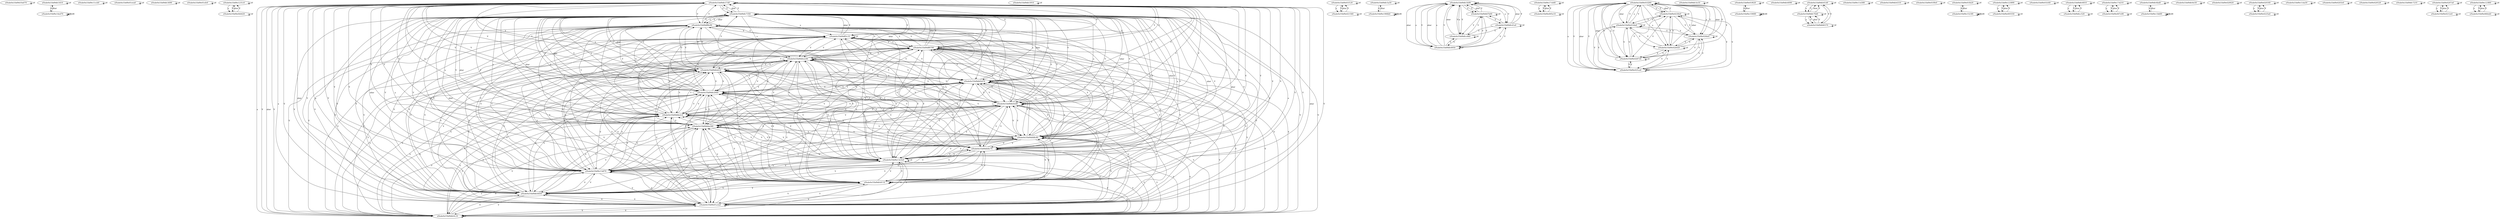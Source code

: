 digraph CFG{
	nNode0x55bf9d10a070;
	nNode0x55bf9dfc5410;
	nNode0x55bf9e14ed70;
	nNode0x55bf9e11ccb0;
	nNode0x55bf9e01eea0;
	nNode0x55bf9dfc5690;
	nNode0x55bf9e01efe0;
	nNode0x55bf9e1231c0;
	nNode0x55bf9e044420;
	nNode0x55bf9dfc57d0;
	nNode0x55bf9dfc7350;
	nNode0x55bf9dfe9c10;
	nNode0x55bf9e01a3a0;
	nNode0x55bf9dfc5910;
	nNode0x55bf9e01f120;
	nNode0x55bf9e021560;
	nNode0x55bf9dfc5a50;
	nNode0x55bf9e1906b0;
	nNode0x55bf9dfc5b90;
	nNode0x55bf9dfd7b00;
	nNode0x55bf9dfc6950;
	nNode0x55bf9dfcc660;
	nNode0x55bf9dfcd1a0;
	nNode0x55bf9e17cb40;
	nNode0x55bf9e005e10;
	nNode0x55bf9e01f260;
	nNode0x55bf9e0230e0;
	nNode0x55bf9e025ca0;
	nNode0x55bf9e028720;
	nNode0x55bf9e02b920;
	nNode0x55bf9e02fde0;
	nNode0x55bf9dfc5e10;
	nNode0x55bf9e01f620;
	nNode0x55bf9e1590f0;
	nNode0x55bf9dfc6090;
	nNode0x55bf9dfc61d0;
	nNode0x55bf9dfc70d0;
	nNode0x55bf9e11d380;
	nNode0x55bf9dfc6310;
	nNode0x55bf9e01f9e0;
	nNode0x55bf9e01fb20;
	nNode0x55bf9e1523f0;
	nNode0x55bf9e123890;
	nNode0x55bf9e005550;
	nNode0x55bf9dfc6450;
	nNode0x55bf9e01fc60;
	nNode0x55bf9dfc6810;
	nNode0x55bf9dfcc520;
	nNode0x55bf9e17d210;
	nNode0x55bf9e007e90;
	nNode0x55bf9e01fda0;
	nNode0x55bf9dfc6bd0;
	nNode0x55bf9e13b6f0;
	nNode0x55bf9dfc6e50;
	nNode0x55bf9e020020;
	nNode0x55bf9e020160;
	nNode0x55bf9e0225a0;
	nNode0x55bf9dfd0370;
	nNode0x55bf9e11da50;
	nNode0x55bf9e0203e0;
	nNode0x55bf9e020520;
	nNode0x55bf9dfc7210;
	nNode0x55bf9e0207a0;
	nNode0x55bf9e0212e0;
	nNode0x55bf9e123f60;
	nNode0x55bf9e060eb0;
	nNode0x55bf9dfc8110;
	nNode0x55bf9e13df70;
	nNode0x55bf9e13e5e0;
	nNode0x55bf9dfd4e70;
	nNode0x55bf9dfd8c80;
	nNode0x55bf9dfda580;
	nNode0x55bf9dfde2c0;
	nNode0x55bf9dfe0e80;
	nNode0x55bf9dfe2640;
	nNode0x55bf9dfd5d70;
	nNode0x55bf9dfebf10;
	nNode0x55bf9dfeee90;
	nNode0x55bf9dff0790;
	nNode0x55bf9dff3c10;
	nNode0x55bf9dff8e90;
	nNode0x55bf9e14ed70->nNode0x55bf9dfc5410[label="dbar"]
	nNode0x55bf9e1906b0->nNode0x55bf9dfc5a50[label="dbar"]
	nNode0x55bf9e1590f0->nNode0x55bf9e01f620[label="dbar"]
	nNode0x55bf9e1523f0->nNode0x55bf9e01fb20[label="dbar"]
	nNode0x55bf9e13b6f0->nNode0x55bf9dfc6bd0[label="dbar"]
	nNode0x55bf9dfc5410->nNode0x55bf9e14ed70[label="d"]
	nNode0x55bf9dfc5a50->nNode0x55bf9e1906b0[label="d"]
	nNode0x55bf9e01f620->nNode0x55bf9e1590f0[label="d"]
	nNode0x55bf9e01fb20->nNode0x55bf9e1523f0[label="d"]
	nNode0x55bf9dfc6bd0->nNode0x55bf9e13b6f0[label="d"]
	nNode0x55bf9e044420->nNode0x55bf9e1231c0[label="abar"]
	nNode0x55bf9dfc7350->nNode0x55bf9dfc57d0[label="abar"]
	nNode0x55bf9dfe9c10->nNode0x55bf9dfc57d0[label="abar"]
	nNode0x55bf9e01a3a0->nNode0x55bf9dfc57d0[label="abar"]
	nNode0x55bf9e021560->nNode0x55bf9e01f120[label="abar"]
	nNode0x55bf9dfd7b00->nNode0x55bf9dfc5b90[label="abar"]
	nNode0x55bf9dfc6950->nNode0x55bf9dfc5b90[label="abar"]
	nNode0x55bf9dfcc660->nNode0x55bf9dfc5b90[label="abar"]
	nNode0x55bf9dfcd1a0->nNode0x55bf9dfc5b90[label="abar"]
	nNode0x55bf9e005e10->nNode0x55bf9e17cb40[label="abar"]
	nNode0x55bf9e0230e0->nNode0x55bf9e01f260[label="abar"]
	nNode0x55bf9e025ca0->nNode0x55bf9e01f260[label="abar"]
	nNode0x55bf9e028720->nNode0x55bf9e01f260[label="abar"]
	nNode0x55bf9e02b920->nNode0x55bf9e01f260[label="abar"]
	nNode0x55bf9e02fde0->nNode0x55bf9e01f260[label="abar"]
	nNode0x55bf9dfc70d0->nNode0x55bf9dfc61d0[label="abar"]
	nNode0x55bf9e005550->nNode0x55bf9e123890[label="abar"]
	nNode0x55bf9dfc57d0->nNode0x55bf9dfc6450[label="abar"]
	nNode0x55bf9dfcc520->nNode0x55bf9dfc6810[label="abar"]
	nNode0x55bf9dfc5b90->nNode0x55bf9dfc6950[label="abar"]
	nNode0x55bf9e007e90->nNode0x55bf9e17d210[label="abar"]
	nNode0x55bf9e01f260->nNode0x55bf9e01fda0[label="abar"]
	nNode0x55bf9e0225a0->nNode0x55bf9e020160[label="abar"]
	nNode0x55bf9dfd0370->nNode0x55bf9dfc70d0[label="abar"]
	nNode0x55bf9e0212e0->nNode0x55bf9e0207a0[label="abar"]
	nNode0x55bf9e060eb0->nNode0x55bf9e123f60[label="abar"]
	nNode0x55bf9dfc8110->nNode0x55bf9dfc7350[label="abar"]
	nNode0x55bf9e13df70->nNode0x55bf9dfc7350[label="abar"]
	nNode0x55bf9e13e5e0->nNode0x55bf9dfc7350[label="abar"]
	nNode0x55bf9dfd4e70->nNode0x55bf9dfc7350[label="abar"]
	nNode0x55bf9dfd8c80->nNode0x55bf9dfc7350[label="abar"]
	nNode0x55bf9dfda580->nNode0x55bf9dfc7350[label="abar"]
	nNode0x55bf9dfde2c0->nNode0x55bf9dfc7350[label="abar"]
	nNode0x55bf9dfe0e80->nNode0x55bf9dfc7350[label="abar"]
	nNode0x55bf9dfe2640->nNode0x55bf9dfc7350[label="abar"]
	nNode0x55bf9dfd5d70->nNode0x55bf9dfc7350[label="abar"]
	nNode0x55bf9dfebf10->nNode0x55bf9dfc7350[label="abar"]
	nNode0x55bf9dfeee90->nNode0x55bf9dfc7350[label="abar"]
	nNode0x55bf9dff0790->nNode0x55bf9dfc7350[label="abar"]
	nNode0x55bf9dff3c10->nNode0x55bf9dfc7350[label="abar"]
	nNode0x55bf9dff8e90->nNode0x55bf9dfc7350[label="abar"]
	nNode0x55bf9e1231c0->nNode0x55bf9e044420[label="a"]
	nNode0x55bf9dfc57d0->nNode0x55bf9dfc7350[label="a"]
	nNode0x55bf9dfc57d0->nNode0x55bf9dfe9c10[label="a"]
	nNode0x55bf9dfc57d0->nNode0x55bf9e01a3a0[label="a"]
	nNode0x55bf9e01f120->nNode0x55bf9e021560[label="a"]
	nNode0x55bf9dfc5b90->nNode0x55bf9dfd7b00[label="a"]
	nNode0x55bf9dfc5b90->nNode0x55bf9dfc6950[label="a"]
	nNode0x55bf9dfc5b90->nNode0x55bf9dfcc660[label="a"]
	nNode0x55bf9dfc5b90->nNode0x55bf9dfcd1a0[label="a"]
	nNode0x55bf9e17cb40->nNode0x55bf9e005e10[label="a"]
	nNode0x55bf9e01f260->nNode0x55bf9e0230e0[label="a"]
	nNode0x55bf9e01f260->nNode0x55bf9e025ca0[label="a"]
	nNode0x55bf9e01f260->nNode0x55bf9e028720[label="a"]
	nNode0x55bf9e01f260->nNode0x55bf9e02b920[label="a"]
	nNode0x55bf9e01f260->nNode0x55bf9e02fde0[label="a"]
	nNode0x55bf9dfc61d0->nNode0x55bf9dfc70d0[label="a"]
	nNode0x55bf9e123890->nNode0x55bf9e005550[label="a"]
	nNode0x55bf9dfc6450->nNode0x55bf9dfc57d0[label="a"]
	nNode0x55bf9dfc6810->nNode0x55bf9dfcc520[label="a"]
	nNode0x55bf9dfc6950->nNode0x55bf9dfc5b90[label="a"]
	nNode0x55bf9e17d210->nNode0x55bf9e007e90[label="a"]
	nNode0x55bf9e01fda0->nNode0x55bf9e01f260[label="a"]
	nNode0x55bf9e020160->nNode0x55bf9e0225a0[label="a"]
	nNode0x55bf9dfc70d0->nNode0x55bf9dfd0370[label="a"]
	nNode0x55bf9e0207a0->nNode0x55bf9e0212e0[label="a"]
	nNode0x55bf9e123f60->nNode0x55bf9e060eb0[label="a"]
	nNode0x55bf9dfc7350->nNode0x55bf9dfc8110[label="a"]
	nNode0x55bf9dfc7350->nNode0x55bf9e13df70[label="a"]
	nNode0x55bf9dfc7350->nNode0x55bf9e13e5e0[label="a"]
	nNode0x55bf9dfc7350->nNode0x55bf9dfd4e70[label="a"]
	nNode0x55bf9dfc7350->nNode0x55bf9dfd8c80[label="a"]
	nNode0x55bf9dfc7350->nNode0x55bf9dfda580[label="a"]
	nNode0x55bf9dfc7350->nNode0x55bf9dfde2c0[label="a"]
	nNode0x55bf9dfc7350->nNode0x55bf9dfe0e80[label="a"]
	nNode0x55bf9dfc7350->nNode0x55bf9dfe2640[label="a"]
	nNode0x55bf9dfc7350->nNode0x55bf9dfd5d70[label="a"]
	nNode0x55bf9dfc7350->nNode0x55bf9dfebf10[label="a"]
	nNode0x55bf9dfc7350->nNode0x55bf9dfeee90[label="a"]
	nNode0x55bf9dfc7350->nNode0x55bf9dff0790[label="a"]
	nNode0x55bf9dfc7350->nNode0x55bf9dff3c10[label="a"]
	nNode0x55bf9dfc7350->nNode0x55bf9dff8e90[label="a"]
	nNode0x55bf9dfc7350->nNode0x55bf9dff8e90[label="V"]
	nNode0x55bf9dff8e90->nNode0x55bf9dff8e90[label="V"]
	nNode0x55bf9dfc7350->nNode0x55bf9dff3c10[label="V"]
	nNode0x55bf9dff8e90->nNode0x55bf9dff3c10[label="V"]
	nNode0x55bf9dff3c10->nNode0x55bf9dff8e90[label="V"]
	nNode0x55bf9dff3c10->nNode0x55bf9dff3c10[label="V"]
	nNode0x55bf9dfc7350->nNode0x55bf9dff0790[label="V"]
	nNode0x55bf9dff8e90->nNode0x55bf9dff0790[label="V"]
	nNode0x55bf9dff3c10->nNode0x55bf9dff0790[label="V"]
	nNode0x55bf9dff0790->nNode0x55bf9dff8e90[label="V"]
	nNode0x55bf9dff0790->nNode0x55bf9dff3c10[label="V"]
	nNode0x55bf9dff0790->nNode0x55bf9dff0790[label="V"]
	nNode0x55bf9dfc7350->nNode0x55bf9dfeee90[label="V"]
	nNode0x55bf9dff8e90->nNode0x55bf9dfeee90[label="V"]
	nNode0x55bf9dff3c10->nNode0x55bf9dfeee90[label="V"]
	nNode0x55bf9dff0790->nNode0x55bf9dfeee90[label="V"]
	nNode0x55bf9dfeee90->nNode0x55bf9dff8e90[label="V"]
	nNode0x55bf9dfeee90->nNode0x55bf9dff3c10[label="V"]
	nNode0x55bf9dfeee90->nNode0x55bf9dff0790[label="V"]
	nNode0x55bf9dfeee90->nNode0x55bf9dfeee90[label="V"]
	nNode0x55bf9dfc7350->nNode0x55bf9dfebf10[label="V"]
	nNode0x55bf9dff8e90->nNode0x55bf9dfebf10[label="V"]
	nNode0x55bf9dff3c10->nNode0x55bf9dfebf10[label="V"]
	nNode0x55bf9dff0790->nNode0x55bf9dfebf10[label="V"]
	nNode0x55bf9dfeee90->nNode0x55bf9dfebf10[label="V"]
	nNode0x55bf9dfebf10->nNode0x55bf9dff8e90[label="V"]
	nNode0x55bf9dfebf10->nNode0x55bf9dff3c10[label="V"]
	nNode0x55bf9dfebf10->nNode0x55bf9dff0790[label="V"]
	nNode0x55bf9dfebf10->nNode0x55bf9dfeee90[label="V"]
	nNode0x55bf9dfebf10->nNode0x55bf9dfebf10[label="V"]
	nNode0x55bf9dfc7350->nNode0x55bf9dfd5d70[label="V"]
	nNode0x55bf9dff8e90->nNode0x55bf9dfd5d70[label="V"]
	nNode0x55bf9dff3c10->nNode0x55bf9dfd5d70[label="V"]
	nNode0x55bf9dff0790->nNode0x55bf9dfd5d70[label="V"]
	nNode0x55bf9dfeee90->nNode0x55bf9dfd5d70[label="V"]
	nNode0x55bf9dfebf10->nNode0x55bf9dfd5d70[label="V"]
	nNode0x55bf9dfd5d70->nNode0x55bf9dff8e90[label="V"]
	nNode0x55bf9dfd5d70->nNode0x55bf9dff3c10[label="V"]
	nNode0x55bf9dfd5d70->nNode0x55bf9dff0790[label="V"]
	nNode0x55bf9dfd5d70->nNode0x55bf9dfeee90[label="V"]
	nNode0x55bf9dfd5d70->nNode0x55bf9dfebf10[label="V"]
	nNode0x55bf9dfd5d70->nNode0x55bf9dfd5d70[label="V"]
	nNode0x55bf9dfc7350->nNode0x55bf9dfe2640[label="V"]
	nNode0x55bf9dff8e90->nNode0x55bf9dfe2640[label="V"]
	nNode0x55bf9dff3c10->nNode0x55bf9dfe2640[label="V"]
	nNode0x55bf9dff0790->nNode0x55bf9dfe2640[label="V"]
	nNode0x55bf9dfeee90->nNode0x55bf9dfe2640[label="V"]
	nNode0x55bf9dfebf10->nNode0x55bf9dfe2640[label="V"]
	nNode0x55bf9dfd5d70->nNode0x55bf9dfe2640[label="V"]
	nNode0x55bf9dfe2640->nNode0x55bf9dff8e90[label="V"]
	nNode0x55bf9dfe2640->nNode0x55bf9dff3c10[label="V"]
	nNode0x55bf9dfe2640->nNode0x55bf9dff0790[label="V"]
	nNode0x55bf9dfe2640->nNode0x55bf9dfeee90[label="V"]
	nNode0x55bf9dfe2640->nNode0x55bf9dfebf10[label="V"]
	nNode0x55bf9dfe2640->nNode0x55bf9dfd5d70[label="V"]
	nNode0x55bf9dfe2640->nNode0x55bf9dfe2640[label="V"]
	nNode0x55bf9dfc7350->nNode0x55bf9dfe0e80[label="V"]
	nNode0x55bf9dff8e90->nNode0x55bf9dfe0e80[label="V"]
	nNode0x55bf9dff3c10->nNode0x55bf9dfe0e80[label="V"]
	nNode0x55bf9dff0790->nNode0x55bf9dfe0e80[label="V"]
	nNode0x55bf9dfeee90->nNode0x55bf9dfe0e80[label="V"]
	nNode0x55bf9dfebf10->nNode0x55bf9dfe0e80[label="V"]
	nNode0x55bf9dfd5d70->nNode0x55bf9dfe0e80[label="V"]
	nNode0x55bf9dfe2640->nNode0x55bf9dfe0e80[label="V"]
	nNode0x55bf9dfe0e80->nNode0x55bf9dff8e90[label="V"]
	nNode0x55bf9dfe0e80->nNode0x55bf9dff3c10[label="V"]
	nNode0x55bf9dfe0e80->nNode0x55bf9dff0790[label="V"]
	nNode0x55bf9dfe0e80->nNode0x55bf9dfeee90[label="V"]
	nNode0x55bf9dfe0e80->nNode0x55bf9dfebf10[label="V"]
	nNode0x55bf9dfe0e80->nNode0x55bf9dfd5d70[label="V"]
	nNode0x55bf9dfe0e80->nNode0x55bf9dfe2640[label="V"]
	nNode0x55bf9dfe0e80->nNode0x55bf9dfe0e80[label="V"]
	nNode0x55bf9dfc7350->nNode0x55bf9dfde2c0[label="V"]
	nNode0x55bf9dff8e90->nNode0x55bf9dfde2c0[label="V"]
	nNode0x55bf9dff3c10->nNode0x55bf9dfde2c0[label="V"]
	nNode0x55bf9dff0790->nNode0x55bf9dfde2c0[label="V"]
	nNode0x55bf9dfeee90->nNode0x55bf9dfde2c0[label="V"]
	nNode0x55bf9dfebf10->nNode0x55bf9dfde2c0[label="V"]
	nNode0x55bf9dfd5d70->nNode0x55bf9dfde2c0[label="V"]
	nNode0x55bf9dfe2640->nNode0x55bf9dfde2c0[label="V"]
	nNode0x55bf9dfe0e80->nNode0x55bf9dfde2c0[label="V"]
	nNode0x55bf9dfde2c0->nNode0x55bf9dff8e90[label="V"]
	nNode0x55bf9dfde2c0->nNode0x55bf9dff3c10[label="V"]
	nNode0x55bf9dfde2c0->nNode0x55bf9dff0790[label="V"]
	nNode0x55bf9dfde2c0->nNode0x55bf9dfeee90[label="V"]
	nNode0x55bf9dfde2c0->nNode0x55bf9dfebf10[label="V"]
	nNode0x55bf9dfde2c0->nNode0x55bf9dfd5d70[label="V"]
	nNode0x55bf9dfde2c0->nNode0x55bf9dfe2640[label="V"]
	nNode0x55bf9dfde2c0->nNode0x55bf9dfe0e80[label="V"]
	nNode0x55bf9dfde2c0->nNode0x55bf9dfde2c0[label="V"]
	nNode0x55bf9dfc7350->nNode0x55bf9dfda580[label="V"]
	nNode0x55bf9dff8e90->nNode0x55bf9dfda580[label="V"]
	nNode0x55bf9dff3c10->nNode0x55bf9dfda580[label="V"]
	nNode0x55bf9dff0790->nNode0x55bf9dfda580[label="V"]
	nNode0x55bf9dfeee90->nNode0x55bf9dfda580[label="V"]
	nNode0x55bf9dfebf10->nNode0x55bf9dfda580[label="V"]
	nNode0x55bf9dfd5d70->nNode0x55bf9dfda580[label="V"]
	nNode0x55bf9dfe2640->nNode0x55bf9dfda580[label="V"]
	nNode0x55bf9dfe0e80->nNode0x55bf9dfda580[label="V"]
	nNode0x55bf9dfde2c0->nNode0x55bf9dfda580[label="V"]
	nNode0x55bf9dfda580->nNode0x55bf9dff8e90[label="V"]
	nNode0x55bf9dfda580->nNode0x55bf9dff3c10[label="V"]
	nNode0x55bf9dfda580->nNode0x55bf9dff0790[label="V"]
	nNode0x55bf9dfda580->nNode0x55bf9dfeee90[label="V"]
	nNode0x55bf9dfda580->nNode0x55bf9dfebf10[label="V"]
	nNode0x55bf9dfda580->nNode0x55bf9dfd5d70[label="V"]
	nNode0x55bf9dfda580->nNode0x55bf9dfe2640[label="V"]
	nNode0x55bf9dfda580->nNode0x55bf9dfe0e80[label="V"]
	nNode0x55bf9dfda580->nNode0x55bf9dfde2c0[label="V"]
	nNode0x55bf9dfda580->nNode0x55bf9dfda580[label="V"]
	nNode0x55bf9dfc7350->nNode0x55bf9dfd8c80[label="V"]
	nNode0x55bf9dff8e90->nNode0x55bf9dfd8c80[label="V"]
	nNode0x55bf9dff3c10->nNode0x55bf9dfd8c80[label="V"]
	nNode0x55bf9dff0790->nNode0x55bf9dfd8c80[label="V"]
	nNode0x55bf9dfeee90->nNode0x55bf9dfd8c80[label="V"]
	nNode0x55bf9dfebf10->nNode0x55bf9dfd8c80[label="V"]
	nNode0x55bf9dfd5d70->nNode0x55bf9dfd8c80[label="V"]
	nNode0x55bf9dfe2640->nNode0x55bf9dfd8c80[label="V"]
	nNode0x55bf9dfe0e80->nNode0x55bf9dfd8c80[label="V"]
	nNode0x55bf9dfde2c0->nNode0x55bf9dfd8c80[label="V"]
	nNode0x55bf9dfda580->nNode0x55bf9dfd8c80[label="V"]
	nNode0x55bf9dfd8c80->nNode0x55bf9dff8e90[label="V"]
	nNode0x55bf9dfd8c80->nNode0x55bf9dff3c10[label="V"]
	nNode0x55bf9dfd8c80->nNode0x55bf9dff0790[label="V"]
	nNode0x55bf9dfd8c80->nNode0x55bf9dfeee90[label="V"]
	nNode0x55bf9dfd8c80->nNode0x55bf9dfebf10[label="V"]
	nNode0x55bf9dfd8c80->nNode0x55bf9dfd5d70[label="V"]
	nNode0x55bf9dfd8c80->nNode0x55bf9dfe2640[label="V"]
	nNode0x55bf9dfd8c80->nNode0x55bf9dfe0e80[label="V"]
	nNode0x55bf9dfd8c80->nNode0x55bf9dfde2c0[label="V"]
	nNode0x55bf9dfd8c80->nNode0x55bf9dfda580[label="V"]
	nNode0x55bf9dfd8c80->nNode0x55bf9dfd8c80[label="V"]
	nNode0x55bf9dfc7350->nNode0x55bf9dfd4e70[label="V"]
	nNode0x55bf9dff8e90->nNode0x55bf9dfd4e70[label="V"]
	nNode0x55bf9dff3c10->nNode0x55bf9dfd4e70[label="V"]
	nNode0x55bf9dff0790->nNode0x55bf9dfd4e70[label="V"]
	nNode0x55bf9dfeee90->nNode0x55bf9dfd4e70[label="V"]
	nNode0x55bf9dfebf10->nNode0x55bf9dfd4e70[label="V"]
	nNode0x55bf9dfd5d70->nNode0x55bf9dfd4e70[label="V"]
	nNode0x55bf9dfe2640->nNode0x55bf9dfd4e70[label="V"]
	nNode0x55bf9dfe0e80->nNode0x55bf9dfd4e70[label="V"]
	nNode0x55bf9dfde2c0->nNode0x55bf9dfd4e70[label="V"]
	nNode0x55bf9dfda580->nNode0x55bf9dfd4e70[label="V"]
	nNode0x55bf9dfd8c80->nNode0x55bf9dfd4e70[label="V"]
	nNode0x55bf9dfd4e70->nNode0x55bf9dff8e90[label="V"]
	nNode0x55bf9dfd4e70->nNode0x55bf9dff3c10[label="V"]
	nNode0x55bf9dfd4e70->nNode0x55bf9dff0790[label="V"]
	nNode0x55bf9dfd4e70->nNode0x55bf9dfeee90[label="V"]
	nNode0x55bf9dfd4e70->nNode0x55bf9dfebf10[label="V"]
	nNode0x55bf9dfd4e70->nNode0x55bf9dfd5d70[label="V"]
	nNode0x55bf9dfd4e70->nNode0x55bf9dfe2640[label="V"]
	nNode0x55bf9dfd4e70->nNode0x55bf9dfe0e80[label="V"]
	nNode0x55bf9dfd4e70->nNode0x55bf9dfde2c0[label="V"]
	nNode0x55bf9dfd4e70->nNode0x55bf9dfda580[label="V"]
	nNode0x55bf9dfd4e70->nNode0x55bf9dfd8c80[label="V"]
	nNode0x55bf9dfd4e70->nNode0x55bf9dfd4e70[label="V"]
	nNode0x55bf9dfc7350->nNode0x55bf9e13e5e0[label="V"]
	nNode0x55bf9dff8e90->nNode0x55bf9e13e5e0[label="V"]
	nNode0x55bf9dff3c10->nNode0x55bf9e13e5e0[label="V"]
	nNode0x55bf9dff0790->nNode0x55bf9e13e5e0[label="V"]
	nNode0x55bf9dfeee90->nNode0x55bf9e13e5e0[label="V"]
	nNode0x55bf9dfebf10->nNode0x55bf9e13e5e0[label="V"]
	nNode0x55bf9dfd5d70->nNode0x55bf9e13e5e0[label="V"]
	nNode0x55bf9dfe2640->nNode0x55bf9e13e5e0[label="V"]
	nNode0x55bf9dfe0e80->nNode0x55bf9e13e5e0[label="V"]
	nNode0x55bf9dfde2c0->nNode0x55bf9e13e5e0[label="V"]
	nNode0x55bf9dfda580->nNode0x55bf9e13e5e0[label="V"]
	nNode0x55bf9dfd8c80->nNode0x55bf9e13e5e0[label="V"]
	nNode0x55bf9dfd4e70->nNode0x55bf9e13e5e0[label="V"]
	nNode0x55bf9e13e5e0->nNode0x55bf9dff8e90[label="V"]
	nNode0x55bf9e13e5e0->nNode0x55bf9dff3c10[label="V"]
	nNode0x55bf9e13e5e0->nNode0x55bf9dff0790[label="V"]
	nNode0x55bf9e13e5e0->nNode0x55bf9dfeee90[label="V"]
	nNode0x55bf9e13e5e0->nNode0x55bf9dfebf10[label="V"]
	nNode0x55bf9e13e5e0->nNode0x55bf9dfd5d70[label="V"]
	nNode0x55bf9e13e5e0->nNode0x55bf9dfe2640[label="V"]
	nNode0x55bf9e13e5e0->nNode0x55bf9dfe0e80[label="V"]
	nNode0x55bf9e13e5e0->nNode0x55bf9dfde2c0[label="V"]
	nNode0x55bf9e13e5e0->nNode0x55bf9dfda580[label="V"]
	nNode0x55bf9e13e5e0->nNode0x55bf9dfd8c80[label="V"]
	nNode0x55bf9e13e5e0->nNode0x55bf9dfd4e70[label="V"]
	nNode0x55bf9e13e5e0->nNode0x55bf9e13e5e0[label="V"]
	nNode0x55bf9dfc7350->nNode0x55bf9e13df70[label="V"]
	nNode0x55bf9dff8e90->nNode0x55bf9e13df70[label="V"]
	nNode0x55bf9dff3c10->nNode0x55bf9e13df70[label="V"]
	nNode0x55bf9dff0790->nNode0x55bf9e13df70[label="V"]
	nNode0x55bf9dfeee90->nNode0x55bf9e13df70[label="V"]
	nNode0x55bf9dfebf10->nNode0x55bf9e13df70[label="V"]
	nNode0x55bf9dfd5d70->nNode0x55bf9e13df70[label="V"]
	nNode0x55bf9dfe2640->nNode0x55bf9e13df70[label="V"]
	nNode0x55bf9dfe0e80->nNode0x55bf9e13df70[label="V"]
	nNode0x55bf9dfde2c0->nNode0x55bf9e13df70[label="V"]
	nNode0x55bf9dfda580->nNode0x55bf9e13df70[label="V"]
	nNode0x55bf9dfd8c80->nNode0x55bf9e13df70[label="V"]
	nNode0x55bf9dfd4e70->nNode0x55bf9e13df70[label="V"]
	nNode0x55bf9e13e5e0->nNode0x55bf9e13df70[label="V"]
	nNode0x55bf9e13df70->nNode0x55bf9dff8e90[label="V"]
	nNode0x55bf9e13df70->nNode0x55bf9dff3c10[label="V"]
	nNode0x55bf9e13df70->nNode0x55bf9dff0790[label="V"]
	nNode0x55bf9e13df70->nNode0x55bf9dfeee90[label="V"]
	nNode0x55bf9e13df70->nNode0x55bf9dfebf10[label="V"]
	nNode0x55bf9e13df70->nNode0x55bf9dfd5d70[label="V"]
	nNode0x55bf9e13df70->nNode0x55bf9dfe2640[label="V"]
	nNode0x55bf9e13df70->nNode0x55bf9dfe0e80[label="V"]
	nNode0x55bf9e13df70->nNode0x55bf9dfde2c0[label="V"]
	nNode0x55bf9e13df70->nNode0x55bf9dfda580[label="V"]
	nNode0x55bf9e13df70->nNode0x55bf9dfd8c80[label="V"]
	nNode0x55bf9e13df70->nNode0x55bf9dfd4e70[label="V"]
	nNode0x55bf9e13df70->nNode0x55bf9e13e5e0[label="V"]
	nNode0x55bf9e13df70->nNode0x55bf9e13df70[label="V"]
	nNode0x55bf9dfc7350->nNode0x55bf9dfc8110[label="V"]
	nNode0x55bf9dff8e90->nNode0x55bf9dfc8110[label="V"]
	nNode0x55bf9dff3c10->nNode0x55bf9dfc8110[label="V"]
	nNode0x55bf9dff0790->nNode0x55bf9dfc8110[label="V"]
	nNode0x55bf9dfeee90->nNode0x55bf9dfc8110[label="V"]
	nNode0x55bf9dfebf10->nNode0x55bf9dfc8110[label="V"]
	nNode0x55bf9dfd5d70->nNode0x55bf9dfc8110[label="V"]
	nNode0x55bf9dfe2640->nNode0x55bf9dfc8110[label="V"]
	nNode0x55bf9dfe0e80->nNode0x55bf9dfc8110[label="V"]
	nNode0x55bf9dfde2c0->nNode0x55bf9dfc8110[label="V"]
	nNode0x55bf9dfda580->nNode0x55bf9dfc8110[label="V"]
	nNode0x55bf9dfd8c80->nNode0x55bf9dfc8110[label="V"]
	nNode0x55bf9dfd4e70->nNode0x55bf9dfc8110[label="V"]
	nNode0x55bf9e13e5e0->nNode0x55bf9dfc8110[label="V"]
	nNode0x55bf9e13df70->nNode0x55bf9dfc8110[label="V"]
	nNode0x55bf9dfc8110->nNode0x55bf9dff8e90[label="V"]
	nNode0x55bf9dfc8110->nNode0x55bf9dff3c10[label="V"]
	nNode0x55bf9dfc8110->nNode0x55bf9dff0790[label="V"]
	nNode0x55bf9dfc8110->nNode0x55bf9dfeee90[label="V"]
	nNode0x55bf9dfc8110->nNode0x55bf9dfebf10[label="V"]
	nNode0x55bf9dfc8110->nNode0x55bf9dfd5d70[label="V"]
	nNode0x55bf9dfc8110->nNode0x55bf9dfe2640[label="V"]
	nNode0x55bf9dfc8110->nNode0x55bf9dfe0e80[label="V"]
	nNode0x55bf9dfc8110->nNode0x55bf9dfde2c0[label="V"]
	nNode0x55bf9dfc8110->nNode0x55bf9dfda580[label="V"]
	nNode0x55bf9dfc8110->nNode0x55bf9dfd8c80[label="V"]
	nNode0x55bf9dfc8110->nNode0x55bf9dfd4e70[label="V"]
	nNode0x55bf9dfc8110->nNode0x55bf9e13e5e0[label="V"]
	nNode0x55bf9dfc8110->nNode0x55bf9e13df70[label="V"]
	nNode0x55bf9dfc8110->nNode0x55bf9dfc8110[label="V"]
	nNode0x55bf9e123f60->nNode0x55bf9e060eb0[label="V"]
	nNode0x55bf9e060eb0->nNode0x55bf9e060eb0[label="V"]
	nNode0x55bf9e123f60->nNode0x55bf9e123f60[label="V"]
	nNode0x55bf9e060eb0->nNode0x55bf9e123f60[label="V"]
	nNode0x55bf9e0207a0->nNode0x55bf9e0212e0[label="V"]
	nNode0x55bf9e0212e0->nNode0x55bf9e0212e0[label="V"]
	nNode0x55bf9e0207a0->nNode0x55bf9e0207a0[label="V"]
	nNode0x55bf9e0212e0->nNode0x55bf9e0207a0[label="V"]
	nNode0x55bf9dfc7210->nNode0x55bf9dfc7210[label="V"]
	nNode0x55bf9e020520->nNode0x55bf9e020520[label="V"]
	nNode0x55bf9e0203e0->nNode0x55bf9e0203e0[label="V"]
	nNode0x55bf9e11da50->nNode0x55bf9e11da50[label="V"]
	nNode0x55bf9dfc70d0->nNode0x55bf9dfd0370[label="V"]
	nNode0x55bf9dfd0370->nNode0x55bf9dfd0370[label="V"]
	nNode0x55bf9e020160->nNode0x55bf9e0225a0[label="V"]
	nNode0x55bf9e0225a0->nNode0x55bf9e0225a0[label="V"]
	nNode0x55bf9e020160->nNode0x55bf9e020160[label="V"]
	nNode0x55bf9e0225a0->nNode0x55bf9e020160[label="V"]
	nNode0x55bf9e020020->nNode0x55bf9e020020[label="V"]
	nNode0x55bf9dfc6e50->nNode0x55bf9dfc6e50[label="V"]
	nNode0x55bf9e13b6f0->nNode0x55bf9e13b6f0[label="V"]
	nNode0x55bf9dfc6bd0->nNode0x55bf9dfc6bd0[label="V"]
	nNode0x55bf9e01fda0->nNode0x55bf9e01fda0[label="V"]
	nNode0x55bf9e17d210->nNode0x55bf9e007e90[label="V"]
	nNode0x55bf9e007e90->nNode0x55bf9e007e90[label="V"]
	nNode0x55bf9e17d210->nNode0x55bf9e17d210[label="V"]
	nNode0x55bf9e007e90->nNode0x55bf9e17d210[label="V"]
	nNode0x55bf9dfc6810->nNode0x55bf9dfcc520[label="V"]
	nNode0x55bf9dfcc520->nNode0x55bf9dfcc520[label="V"]
	nNode0x55bf9dfc6810->nNode0x55bf9dfc6810[label="V"]
	nNode0x55bf9dfcc520->nNode0x55bf9dfc6810[label="V"]
	nNode0x55bf9e01fc60->nNode0x55bf9e01fc60[label="V"]
	nNode0x55bf9dfc6450->nNode0x55bf9dfc6450[label="V"]
	nNode0x55bf9e123890->nNode0x55bf9e005550[label="V"]
	nNode0x55bf9e005550->nNode0x55bf9e005550[label="V"]
	nNode0x55bf9e123890->nNode0x55bf9e123890[label="V"]
	nNode0x55bf9e005550->nNode0x55bf9e123890[label="V"]
	nNode0x55bf9e1523f0->nNode0x55bf9e1523f0[label="V"]
	nNode0x55bf9e01fb20->nNode0x55bf9e01fb20[label="V"]
	nNode0x55bf9e01f9e0->nNode0x55bf9e01f9e0[label="V"]
	nNode0x55bf9dfc6310->nNode0x55bf9dfc6310[label="V"]
	nNode0x55bf9e11d380->nNode0x55bf9e11d380[label="V"]
	nNode0x55bf9dfc61d0->nNode0x55bf9dfc70d0[label="V"]
	nNode0x55bf9dfc61d0->nNode0x55bf9dfd0370[label="V"]
	nNode0x55bf9dfd0370->nNode0x55bf9dfc70d0[label="V"]
	nNode0x55bf9dfc70d0->nNode0x55bf9dfc70d0[label="V"]
	nNode0x55bf9dfc61d0->nNode0x55bf9dfc61d0[label="V"]
	nNode0x55bf9dfc70d0->nNode0x55bf9dfc61d0[label="V"]
	nNode0x55bf9dfd0370->nNode0x55bf9dfc61d0[label="V"]
	nNode0x55bf9dfc6090->nNode0x55bf9dfc6090[label="V"]
	nNode0x55bf9e1590f0->nNode0x55bf9e1590f0[label="V"]
	nNode0x55bf9e01f620->nNode0x55bf9e01f620[label="V"]
	nNode0x55bf9dfc5e10->nNode0x55bf9dfc5e10[label="V"]
	nNode0x55bf9e01f260->nNode0x55bf9e02fde0[label="V"]
	nNode0x55bf9e02fde0->nNode0x55bf9e02fde0[label="V"]
	nNode0x55bf9e01f260->nNode0x55bf9e02b920[label="V"]
	nNode0x55bf9e02fde0->nNode0x55bf9e02b920[label="V"]
	nNode0x55bf9e02b920->nNode0x55bf9e02fde0[label="V"]
	nNode0x55bf9e02b920->nNode0x55bf9e02b920[label="V"]
	nNode0x55bf9e01f260->nNode0x55bf9e028720[label="V"]
	nNode0x55bf9e02fde0->nNode0x55bf9e028720[label="V"]
	nNode0x55bf9e02b920->nNode0x55bf9e028720[label="V"]
	nNode0x55bf9e028720->nNode0x55bf9e02fde0[label="V"]
	nNode0x55bf9e028720->nNode0x55bf9e02b920[label="V"]
	nNode0x55bf9e028720->nNode0x55bf9e028720[label="V"]
	nNode0x55bf9e01f260->nNode0x55bf9e025ca0[label="V"]
	nNode0x55bf9e02fde0->nNode0x55bf9e025ca0[label="V"]
	nNode0x55bf9e02b920->nNode0x55bf9e025ca0[label="V"]
	nNode0x55bf9e028720->nNode0x55bf9e025ca0[label="V"]
	nNode0x55bf9e025ca0->nNode0x55bf9e02fde0[label="V"]
	nNode0x55bf9e025ca0->nNode0x55bf9e02b920[label="V"]
	nNode0x55bf9e025ca0->nNode0x55bf9e028720[label="V"]
	nNode0x55bf9e025ca0->nNode0x55bf9e025ca0[label="V"]
	nNode0x55bf9e01f260->nNode0x55bf9e0230e0[label="V"]
	nNode0x55bf9e02fde0->nNode0x55bf9e0230e0[label="V"]
	nNode0x55bf9e02b920->nNode0x55bf9e0230e0[label="V"]
	nNode0x55bf9e028720->nNode0x55bf9e0230e0[label="V"]
	nNode0x55bf9e025ca0->nNode0x55bf9e0230e0[label="V"]
	nNode0x55bf9e0230e0->nNode0x55bf9e02fde0[label="V"]
	nNode0x55bf9e0230e0->nNode0x55bf9e02b920[label="V"]
	nNode0x55bf9e0230e0->nNode0x55bf9e028720[label="V"]
	nNode0x55bf9e0230e0->nNode0x55bf9e025ca0[label="V"]
	nNode0x55bf9e0230e0->nNode0x55bf9e0230e0[label="V"]
	nNode0x55bf9e01fda0->nNode0x55bf9e01f260[label="V"]
	nNode0x55bf9e01fda0->nNode0x55bf9e0230e0[label="V"]
	nNode0x55bf9e01fda0->nNode0x55bf9e025ca0[label="V"]
	nNode0x55bf9e01fda0->nNode0x55bf9e028720[label="V"]
	nNode0x55bf9e01fda0->nNode0x55bf9e02b920[label="V"]
	nNode0x55bf9e01fda0->nNode0x55bf9e02fde0[label="V"]
	nNode0x55bf9e0230e0->nNode0x55bf9e01fda0[label="V"]
	nNode0x55bf9e0230e0->nNode0x55bf9e01f260[label="V"]
	nNode0x55bf9e025ca0->nNode0x55bf9e01fda0[label="V"]
	nNode0x55bf9e025ca0->nNode0x55bf9e01f260[label="V"]
	nNode0x55bf9e028720->nNode0x55bf9e01fda0[label="V"]
	nNode0x55bf9e028720->nNode0x55bf9e01f260[label="V"]
	nNode0x55bf9e02b920->nNode0x55bf9e01fda0[label="V"]
	nNode0x55bf9e02b920->nNode0x55bf9e01f260[label="V"]
	nNode0x55bf9e02fde0->nNode0x55bf9e01fda0[label="V"]
	nNode0x55bf9e02fde0->nNode0x55bf9e01f260[label="V"]
	nNode0x55bf9e01f260->nNode0x55bf9e01fda0[label="V"]
	nNode0x55bf9e01f260->nNode0x55bf9e01f260[label="V"]
	nNode0x55bf9e17cb40->nNode0x55bf9e005e10[label="V"]
	nNode0x55bf9e005e10->nNode0x55bf9e005e10[label="V"]
	nNode0x55bf9e17cb40->nNode0x55bf9e17cb40[label="V"]
	nNode0x55bf9e005e10->nNode0x55bf9e17cb40[label="V"]
	nNode0x55bf9dfc5b90->nNode0x55bf9dfcd1a0[label="V"]
	nNode0x55bf9dfcd1a0->nNode0x55bf9dfcd1a0[label="V"]
	nNode0x55bf9dfc5b90->nNode0x55bf9dfcc660[label="V"]
	nNode0x55bf9dfcd1a0->nNode0x55bf9dfcc660[label="V"]
	nNode0x55bf9dfcc660->nNode0x55bf9dfcd1a0[label="V"]
	nNode0x55bf9dfcc660->nNode0x55bf9dfcc660[label="V"]
	nNode0x55bf9dfc5b90->nNode0x55bf9dfc6950[label="V"]
	nNode0x55bf9dfcd1a0->nNode0x55bf9dfc6950[label="V"]
	nNode0x55bf9dfcc660->nNode0x55bf9dfc6950[label="V"]
	nNode0x55bf9dfc6950->nNode0x55bf9dfcd1a0[label="V"]
	nNode0x55bf9dfc6950->nNode0x55bf9dfcc660[label="V"]
	nNode0x55bf9dfc6950->nNode0x55bf9dfc6950[label="V"]
	nNode0x55bf9dfc5b90->nNode0x55bf9dfd7b00[label="V"]
	nNode0x55bf9dfcd1a0->nNode0x55bf9dfd7b00[label="V"]
	nNode0x55bf9dfcc660->nNode0x55bf9dfd7b00[label="V"]
	nNode0x55bf9dfc6950->nNode0x55bf9dfd7b00[label="V"]
	nNode0x55bf9dfd7b00->nNode0x55bf9dfcd1a0[label="V"]
	nNode0x55bf9dfd7b00->nNode0x55bf9dfcc660[label="V"]
	nNode0x55bf9dfd7b00->nNode0x55bf9dfc6950[label="V"]
	nNode0x55bf9dfd7b00->nNode0x55bf9dfd7b00[label="V"]
	nNode0x55bf9dfc6950->nNode0x55bf9dfc5b90[label="V"]
	nNode0x55bf9dfd7b00->nNode0x55bf9dfc5b90[label="V"]
	nNode0x55bf9dfcc660->nNode0x55bf9dfc5b90[label="V"]
	nNode0x55bf9dfcd1a0->nNode0x55bf9dfc5b90[label="V"]
	nNode0x55bf9dfc5b90->nNode0x55bf9dfc5b90[label="V"]
	nNode0x55bf9e1906b0->nNode0x55bf9e1906b0[label="V"]
	nNode0x55bf9dfc5a50->nNode0x55bf9dfc5a50[label="V"]
	nNode0x55bf9e01f120->nNode0x55bf9e021560[label="V"]
	nNode0x55bf9e021560->nNode0x55bf9e021560[label="V"]
	nNode0x55bf9e01f120->nNode0x55bf9e01f120[label="V"]
	nNode0x55bf9e021560->nNode0x55bf9e01f120[label="V"]
	nNode0x55bf9dfc5910->nNode0x55bf9dfc5910[label="V"]
	nNode0x55bf9dfc57d0->nNode0x55bf9e01a3a0[label="V"]
	nNode0x55bf9e01a3a0->nNode0x55bf9e01a3a0[label="V"]
	nNode0x55bf9dfc57d0->nNode0x55bf9dfe9c10[label="V"]
	nNode0x55bf9e01a3a0->nNode0x55bf9dfe9c10[label="V"]
	nNode0x55bf9dfe9c10->nNode0x55bf9e01a3a0[label="V"]
	nNode0x55bf9dfe9c10->nNode0x55bf9dfe9c10[label="V"]
	nNode0x55bf9dfc57d0->nNode0x55bf9dfc7350[label="V"]
	nNode0x55bf9e01a3a0->nNode0x55bf9dfc7350[label="V"]
	nNode0x55bf9dfe9c10->nNode0x55bf9dfc7350[label="V"]
	nNode0x55bf9dfc57d0->nNode0x55bf9dfc8110[label="V"]
	nNode0x55bf9e01a3a0->nNode0x55bf9dfc8110[label="V"]
	nNode0x55bf9dfe9c10->nNode0x55bf9dfc8110[label="V"]
	nNode0x55bf9dfc57d0->nNode0x55bf9e13df70[label="V"]
	nNode0x55bf9e01a3a0->nNode0x55bf9e13df70[label="V"]
	nNode0x55bf9dfe9c10->nNode0x55bf9e13df70[label="V"]
	nNode0x55bf9dfc57d0->nNode0x55bf9e13e5e0[label="V"]
	nNode0x55bf9e01a3a0->nNode0x55bf9e13e5e0[label="V"]
	nNode0x55bf9dfe9c10->nNode0x55bf9e13e5e0[label="V"]
	nNode0x55bf9dfc57d0->nNode0x55bf9dfd4e70[label="V"]
	nNode0x55bf9e01a3a0->nNode0x55bf9dfd4e70[label="V"]
	nNode0x55bf9dfe9c10->nNode0x55bf9dfd4e70[label="V"]
	nNode0x55bf9dfc57d0->nNode0x55bf9dfd8c80[label="V"]
	nNode0x55bf9e01a3a0->nNode0x55bf9dfd8c80[label="V"]
	nNode0x55bf9dfe9c10->nNode0x55bf9dfd8c80[label="V"]
	nNode0x55bf9dfc57d0->nNode0x55bf9dfda580[label="V"]
	nNode0x55bf9e01a3a0->nNode0x55bf9dfda580[label="V"]
	nNode0x55bf9dfe9c10->nNode0x55bf9dfda580[label="V"]
	nNode0x55bf9dfc57d0->nNode0x55bf9dfde2c0[label="V"]
	nNode0x55bf9e01a3a0->nNode0x55bf9dfde2c0[label="V"]
	nNode0x55bf9dfe9c10->nNode0x55bf9dfde2c0[label="V"]
	nNode0x55bf9dfc57d0->nNode0x55bf9dfe0e80[label="V"]
	nNode0x55bf9e01a3a0->nNode0x55bf9dfe0e80[label="V"]
	nNode0x55bf9dfe9c10->nNode0x55bf9dfe0e80[label="V"]
	nNode0x55bf9dfc57d0->nNode0x55bf9dfe2640[label="V"]
	nNode0x55bf9e01a3a0->nNode0x55bf9dfe2640[label="V"]
	nNode0x55bf9dfe9c10->nNode0x55bf9dfe2640[label="V"]
	nNode0x55bf9dfc57d0->nNode0x55bf9dfd5d70[label="V"]
	nNode0x55bf9e01a3a0->nNode0x55bf9dfd5d70[label="V"]
	nNode0x55bf9dfe9c10->nNode0x55bf9dfd5d70[label="V"]
	nNode0x55bf9dfc57d0->nNode0x55bf9dfebf10[label="V"]
	nNode0x55bf9e01a3a0->nNode0x55bf9dfebf10[label="V"]
	nNode0x55bf9dfe9c10->nNode0x55bf9dfebf10[label="V"]
	nNode0x55bf9dfc57d0->nNode0x55bf9dfeee90[label="V"]
	nNode0x55bf9e01a3a0->nNode0x55bf9dfeee90[label="V"]
	nNode0x55bf9dfe9c10->nNode0x55bf9dfeee90[label="V"]
	nNode0x55bf9dfc57d0->nNode0x55bf9dff0790[label="V"]
	nNode0x55bf9e01a3a0->nNode0x55bf9dff0790[label="V"]
	nNode0x55bf9dfe9c10->nNode0x55bf9dff0790[label="V"]
	nNode0x55bf9dfc57d0->nNode0x55bf9dff3c10[label="V"]
	nNode0x55bf9e01a3a0->nNode0x55bf9dff3c10[label="V"]
	nNode0x55bf9dfe9c10->nNode0x55bf9dff3c10[label="V"]
	nNode0x55bf9dfc57d0->nNode0x55bf9dff8e90[label="V"]
	nNode0x55bf9e01a3a0->nNode0x55bf9dff8e90[label="V"]
	nNode0x55bf9dfe9c10->nNode0x55bf9dff8e90[label="V"]
	nNode0x55bf9dfc8110->nNode0x55bf9e01a3a0[label="V"]
	nNode0x55bf9dfc8110->nNode0x55bf9dfe9c10[label="V"]
	nNode0x55bf9dfc8110->nNode0x55bf9dfc7350[label="V"]
	nNode0x55bf9e13df70->nNode0x55bf9e01a3a0[label="V"]
	nNode0x55bf9e13df70->nNode0x55bf9dfe9c10[label="V"]
	nNode0x55bf9e13df70->nNode0x55bf9dfc7350[label="V"]
	nNode0x55bf9e13e5e0->nNode0x55bf9e01a3a0[label="V"]
	nNode0x55bf9e13e5e0->nNode0x55bf9dfe9c10[label="V"]
	nNode0x55bf9e13e5e0->nNode0x55bf9dfc7350[label="V"]
	nNode0x55bf9dfd4e70->nNode0x55bf9e01a3a0[label="V"]
	nNode0x55bf9dfd4e70->nNode0x55bf9dfe9c10[label="V"]
	nNode0x55bf9dfd4e70->nNode0x55bf9dfc7350[label="V"]
	nNode0x55bf9dfd8c80->nNode0x55bf9e01a3a0[label="V"]
	nNode0x55bf9dfd8c80->nNode0x55bf9dfe9c10[label="V"]
	nNode0x55bf9dfd8c80->nNode0x55bf9dfc7350[label="V"]
	nNode0x55bf9dfda580->nNode0x55bf9e01a3a0[label="V"]
	nNode0x55bf9dfda580->nNode0x55bf9dfe9c10[label="V"]
	nNode0x55bf9dfda580->nNode0x55bf9dfc7350[label="V"]
	nNode0x55bf9dfde2c0->nNode0x55bf9e01a3a0[label="V"]
	nNode0x55bf9dfde2c0->nNode0x55bf9dfe9c10[label="V"]
	nNode0x55bf9dfde2c0->nNode0x55bf9dfc7350[label="V"]
	nNode0x55bf9dfe0e80->nNode0x55bf9e01a3a0[label="V"]
	nNode0x55bf9dfe0e80->nNode0x55bf9dfe9c10[label="V"]
	nNode0x55bf9dfe0e80->nNode0x55bf9dfc7350[label="V"]
	nNode0x55bf9dfe2640->nNode0x55bf9e01a3a0[label="V"]
	nNode0x55bf9dfe2640->nNode0x55bf9dfe9c10[label="V"]
	nNode0x55bf9dfe2640->nNode0x55bf9dfc7350[label="V"]
	nNode0x55bf9dfd5d70->nNode0x55bf9e01a3a0[label="V"]
	nNode0x55bf9dfd5d70->nNode0x55bf9dfe9c10[label="V"]
	nNode0x55bf9dfd5d70->nNode0x55bf9dfc7350[label="V"]
	nNode0x55bf9dfebf10->nNode0x55bf9e01a3a0[label="V"]
	nNode0x55bf9dfebf10->nNode0x55bf9dfe9c10[label="V"]
	nNode0x55bf9dfebf10->nNode0x55bf9dfc7350[label="V"]
	nNode0x55bf9dfeee90->nNode0x55bf9e01a3a0[label="V"]
	nNode0x55bf9dfeee90->nNode0x55bf9dfe9c10[label="V"]
	nNode0x55bf9dfeee90->nNode0x55bf9dfc7350[label="V"]
	nNode0x55bf9dff0790->nNode0x55bf9e01a3a0[label="V"]
	nNode0x55bf9dff0790->nNode0x55bf9dfe9c10[label="V"]
	nNode0x55bf9dff0790->nNode0x55bf9dfc7350[label="V"]
	nNode0x55bf9dff3c10->nNode0x55bf9e01a3a0[label="V"]
	nNode0x55bf9dff3c10->nNode0x55bf9dfe9c10[label="V"]
	nNode0x55bf9dff3c10->nNode0x55bf9dfc7350[label="V"]
	nNode0x55bf9dff8e90->nNode0x55bf9e01a3a0[label="V"]
	nNode0x55bf9dff8e90->nNode0x55bf9dfe9c10[label="V"]
	nNode0x55bf9dff8e90->nNode0x55bf9dfc7350[label="V"]
	nNode0x55bf9dfc7350->nNode0x55bf9e01a3a0[label="V"]
	nNode0x55bf9dfc7350->nNode0x55bf9dfe9c10[label="V"]
	nNode0x55bf9dfc7350->nNode0x55bf9dfc7350[label="V"]
	nNode0x55bf9dfc6450->nNode0x55bf9dfc57d0[label="V"]
	nNode0x55bf9dfc6450->nNode0x55bf9dfc7350[label="V"]
	nNode0x55bf9dfc6450->nNode0x55bf9dfc8110[label="V"]
	nNode0x55bf9dfc6450->nNode0x55bf9e13df70[label="V"]
	nNode0x55bf9dfc6450->nNode0x55bf9e13e5e0[label="V"]
	nNode0x55bf9dfc6450->nNode0x55bf9dfd4e70[label="V"]
	nNode0x55bf9dfc6450->nNode0x55bf9dfd8c80[label="V"]
	nNode0x55bf9dfc6450->nNode0x55bf9dfda580[label="V"]
	nNode0x55bf9dfc6450->nNode0x55bf9dfde2c0[label="V"]
	nNode0x55bf9dfc6450->nNode0x55bf9dfe0e80[label="V"]
	nNode0x55bf9dfc6450->nNode0x55bf9dfe2640[label="V"]
	nNode0x55bf9dfc6450->nNode0x55bf9dfd5d70[label="V"]
	nNode0x55bf9dfc6450->nNode0x55bf9dfebf10[label="V"]
	nNode0x55bf9dfc6450->nNode0x55bf9dfeee90[label="V"]
	nNode0x55bf9dfc6450->nNode0x55bf9dff0790[label="V"]
	nNode0x55bf9dfc6450->nNode0x55bf9dff3c10[label="V"]
	nNode0x55bf9dfc6450->nNode0x55bf9dff8e90[label="V"]
	nNode0x55bf9dfc6450->nNode0x55bf9dfe9c10[label="V"]
	nNode0x55bf9dfc6450->nNode0x55bf9e01a3a0[label="V"]
	nNode0x55bf9dfc8110->nNode0x55bf9dfc6450[label="V"]
	nNode0x55bf9dfc8110->nNode0x55bf9dfc57d0[label="V"]
	nNode0x55bf9e13df70->nNode0x55bf9dfc6450[label="V"]
	nNode0x55bf9e13df70->nNode0x55bf9dfc57d0[label="V"]
	nNode0x55bf9e13e5e0->nNode0x55bf9dfc6450[label="V"]
	nNode0x55bf9e13e5e0->nNode0x55bf9dfc57d0[label="V"]
	nNode0x55bf9dfd4e70->nNode0x55bf9dfc6450[label="V"]
	nNode0x55bf9dfd4e70->nNode0x55bf9dfc57d0[label="V"]
	nNode0x55bf9dfd8c80->nNode0x55bf9dfc6450[label="V"]
	nNode0x55bf9dfd8c80->nNode0x55bf9dfc57d0[label="V"]
	nNode0x55bf9dfda580->nNode0x55bf9dfc6450[label="V"]
	nNode0x55bf9dfda580->nNode0x55bf9dfc57d0[label="V"]
	nNode0x55bf9dfde2c0->nNode0x55bf9dfc6450[label="V"]
	nNode0x55bf9dfde2c0->nNode0x55bf9dfc57d0[label="V"]
	nNode0x55bf9dfe0e80->nNode0x55bf9dfc6450[label="V"]
	nNode0x55bf9dfe0e80->nNode0x55bf9dfc57d0[label="V"]
	nNode0x55bf9dfe2640->nNode0x55bf9dfc6450[label="V"]
	nNode0x55bf9dfe2640->nNode0x55bf9dfc57d0[label="V"]
	nNode0x55bf9dfd5d70->nNode0x55bf9dfc6450[label="V"]
	nNode0x55bf9dfd5d70->nNode0x55bf9dfc57d0[label="V"]
	nNode0x55bf9dfebf10->nNode0x55bf9dfc6450[label="V"]
	nNode0x55bf9dfebf10->nNode0x55bf9dfc57d0[label="V"]
	nNode0x55bf9dfeee90->nNode0x55bf9dfc6450[label="V"]
	nNode0x55bf9dfeee90->nNode0x55bf9dfc57d0[label="V"]
	nNode0x55bf9dff0790->nNode0x55bf9dfc6450[label="V"]
	nNode0x55bf9dff0790->nNode0x55bf9dfc57d0[label="V"]
	nNode0x55bf9dff3c10->nNode0x55bf9dfc6450[label="V"]
	nNode0x55bf9dff3c10->nNode0x55bf9dfc57d0[label="V"]
	nNode0x55bf9dff8e90->nNode0x55bf9dfc6450[label="V"]
	nNode0x55bf9dff8e90->nNode0x55bf9dfc57d0[label="V"]
	nNode0x55bf9dfc7350->nNode0x55bf9dfc6450[label="V"]
	nNode0x55bf9dfc7350->nNode0x55bf9dfc57d0[label="V"]
	nNode0x55bf9dfe9c10->nNode0x55bf9dfc6450[label="V"]
	nNode0x55bf9dfe9c10->nNode0x55bf9dfc57d0[label="V"]
	nNode0x55bf9e01a3a0->nNode0x55bf9dfc6450[label="V"]
	nNode0x55bf9e01a3a0->nNode0x55bf9dfc57d0[label="V"]
	nNode0x55bf9dfc57d0->nNode0x55bf9dfc6450[label="V"]
	nNode0x55bf9dfc57d0->nNode0x55bf9dfc57d0[label="V"]
	nNode0x55bf9e1231c0->nNode0x55bf9e044420[label="V"]
	nNode0x55bf9e044420->nNode0x55bf9e044420[label="V"]
	nNode0x55bf9e1231c0->nNode0x55bf9e1231c0[label="V"]
	nNode0x55bf9e044420->nNode0x55bf9e1231c0[label="V"]
	nNode0x55bf9e01efe0->nNode0x55bf9e01efe0[label="V"]
	nNode0x55bf9dfc5690->nNode0x55bf9dfc5690[label="V"]
	nNode0x55bf9e01eea0->nNode0x55bf9e01eea0[label="V"]
	nNode0x55bf9e11ccb0->nNode0x55bf9e11ccb0[label="V"]
	nNode0x55bf9e14ed70->nNode0x55bf9e14ed70[label="V"]
	nNode0x55bf9dfc5410->nNode0x55bf9dfc5410[label="V"]
	nNode0x55bf9d10a070->nNode0x55bf9d10a070[label="V"]
	nNode0x55bf9e13b6f0->nNode0x55bf9e13b6f0[label="M"]
	nNode0x55bf9e1523f0->nNode0x55bf9e1523f0[label="M"]
	nNode0x55bf9e1590f0->nNode0x55bf9e1590f0[label="M"]
	nNode0x55bf9e1906b0->nNode0x55bf9e1906b0[label="M"]
	nNode0x55bf9e14ed70->nNode0x55bf9e14ed70[label="M"]
}
